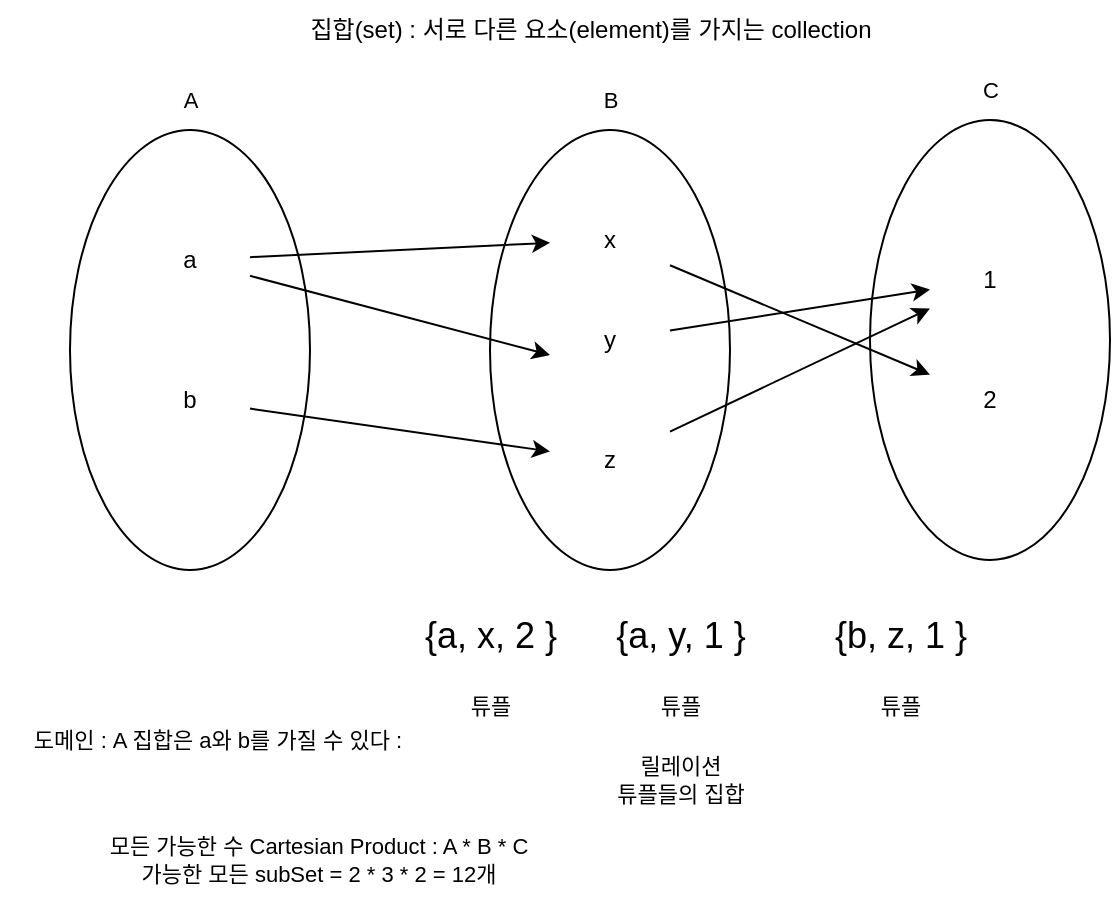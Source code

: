 <mxfile version="24.2.8" type="device" pages="2">
  <diagram name="페이지-1" id="uxXZYZAL2V1OAAS39oj9">
    <mxGraphModel dx="866" dy="486" grid="1" gridSize="10" guides="1" tooltips="1" connect="1" arrows="1" fold="1" page="1" pageScale="1" pageWidth="827" pageHeight="1169" math="0" shadow="0">
      <root>
        <mxCell id="0" />
        <mxCell id="1" parent="0" />
        <mxCell id="AgHyKf5rVgh-X_EJSCIL-11" value="" style="ellipse;whiteSpace=wrap;html=1;" vertex="1" parent="1">
          <mxGeometry x="570" y="115" width="120" height="220" as="geometry" />
        </mxCell>
        <mxCell id="AgHyKf5rVgh-X_EJSCIL-1" value="" style="ellipse;whiteSpace=wrap;html=1;" vertex="1" parent="1">
          <mxGeometry x="170" y="120" width="120" height="220" as="geometry" />
        </mxCell>
        <mxCell id="AgHyKf5rVgh-X_EJSCIL-2" value="" style="ellipse;whiteSpace=wrap;html=1;" vertex="1" parent="1">
          <mxGeometry x="380" y="120" width="120" height="220" as="geometry" />
        </mxCell>
        <mxCell id="AgHyKf5rVgh-X_EJSCIL-8" style="rounded=0;orthogonalLoop=1;jettySize=auto;html=1;" edge="1" parent="1" source="AgHyKf5rVgh-X_EJSCIL-3" target="AgHyKf5rVgh-X_EJSCIL-5">
          <mxGeometry relative="1" as="geometry" />
        </mxCell>
        <mxCell id="AgHyKf5rVgh-X_EJSCIL-16" style="edgeStyle=none;rounded=0;orthogonalLoop=1;jettySize=auto;html=1;entryX=0;entryY=0.75;entryDx=0;entryDy=0;strokeColor=default;align=center;verticalAlign=middle;fontFamily=Helvetica;fontSize=11;fontColor=default;labelBackgroundColor=default;endArrow=classic;" edge="1" parent="1" source="AgHyKf5rVgh-X_EJSCIL-3" target="AgHyKf5rVgh-X_EJSCIL-6">
          <mxGeometry relative="1" as="geometry" />
        </mxCell>
        <mxCell id="AgHyKf5rVgh-X_EJSCIL-3" value="a" style="text;html=1;align=center;verticalAlign=middle;whiteSpace=wrap;rounded=0;" vertex="1" parent="1">
          <mxGeometry x="200" y="170" width="60" height="30" as="geometry" />
        </mxCell>
        <mxCell id="AgHyKf5rVgh-X_EJSCIL-9" style="rounded=0;orthogonalLoop=1;jettySize=auto;html=1;" edge="1" parent="1" source="AgHyKf5rVgh-X_EJSCIL-4" target="AgHyKf5rVgh-X_EJSCIL-7">
          <mxGeometry relative="1" as="geometry" />
        </mxCell>
        <mxCell id="AgHyKf5rVgh-X_EJSCIL-4" value="b" style="text;html=1;align=center;verticalAlign=middle;whiteSpace=wrap;rounded=0;" vertex="1" parent="1">
          <mxGeometry x="200" y="240" width="60" height="30" as="geometry" />
        </mxCell>
        <mxCell id="AgHyKf5rVgh-X_EJSCIL-14" style="rounded=0;orthogonalLoop=1;jettySize=auto;html=1;" edge="1" parent="1" source="AgHyKf5rVgh-X_EJSCIL-5" target="AgHyKf5rVgh-X_EJSCIL-13">
          <mxGeometry relative="1" as="geometry" />
        </mxCell>
        <mxCell id="AgHyKf5rVgh-X_EJSCIL-5" value="x" style="text;html=1;align=center;verticalAlign=middle;whiteSpace=wrap;rounded=0;" vertex="1" parent="1">
          <mxGeometry x="410" y="160" width="60" height="30" as="geometry" />
        </mxCell>
        <mxCell id="AgHyKf5rVgh-X_EJSCIL-17" style="edgeStyle=none;rounded=0;orthogonalLoop=1;jettySize=auto;html=1;strokeColor=default;align=center;verticalAlign=middle;fontFamily=Helvetica;fontSize=11;fontColor=default;labelBackgroundColor=default;endArrow=classic;" edge="1" parent="1" source="AgHyKf5rVgh-X_EJSCIL-6" target="AgHyKf5rVgh-X_EJSCIL-12">
          <mxGeometry relative="1" as="geometry" />
        </mxCell>
        <mxCell id="AgHyKf5rVgh-X_EJSCIL-6" value="y" style="text;html=1;align=center;verticalAlign=middle;whiteSpace=wrap;rounded=0;" vertex="1" parent="1">
          <mxGeometry x="410" y="210" width="60" height="30" as="geometry" />
        </mxCell>
        <mxCell id="AgHyKf5rVgh-X_EJSCIL-15" style="rounded=0;orthogonalLoop=1;jettySize=auto;html=1;" edge="1" parent="1" source="AgHyKf5rVgh-X_EJSCIL-7" target="AgHyKf5rVgh-X_EJSCIL-12">
          <mxGeometry relative="1" as="geometry" />
        </mxCell>
        <mxCell id="AgHyKf5rVgh-X_EJSCIL-7" value="z" style="text;html=1;align=center;verticalAlign=middle;whiteSpace=wrap;rounded=0;" vertex="1" parent="1">
          <mxGeometry x="410" y="270" width="60" height="30" as="geometry" />
        </mxCell>
        <mxCell id="AgHyKf5rVgh-X_EJSCIL-10" value="집합(set) : 서로 다른 요소(element)를 가지는 collection" style="text;html=1;align=center;verticalAlign=middle;resizable=0;points=[];autosize=1;strokeColor=none;fillColor=none;" vertex="1" parent="1">
          <mxGeometry x="270" y="55" width="320" height="30" as="geometry" />
        </mxCell>
        <mxCell id="AgHyKf5rVgh-X_EJSCIL-12" value="1" style="text;html=1;align=center;verticalAlign=middle;whiteSpace=wrap;rounded=0;" vertex="1" parent="1">
          <mxGeometry x="600" y="180" width="60" height="30" as="geometry" />
        </mxCell>
        <mxCell id="AgHyKf5rVgh-X_EJSCIL-13" value="2" style="text;html=1;align=center;verticalAlign=middle;whiteSpace=wrap;rounded=0;" vertex="1" parent="1">
          <mxGeometry x="600" y="240" width="60" height="30" as="geometry" />
        </mxCell>
        <mxCell id="AgHyKf5rVgh-X_EJSCIL-18" value="&lt;font style=&quot;font-size: 18px;&quot;&gt;{a, x, 2 }&lt;/font&gt;" style="text;html=1;align=center;verticalAlign=middle;resizable=0;points=[];autosize=1;strokeColor=none;fillColor=none;fontFamily=Helvetica;fontSize=11;fontColor=default;labelBackgroundColor=default;" vertex="1" parent="1">
          <mxGeometry x="335" y="353" width="90" height="40" as="geometry" />
        </mxCell>
        <mxCell id="AgHyKf5rVgh-X_EJSCIL-19" value="&lt;font style=&quot;font-size: 18px;&quot;&gt;{a, y, 1 }&lt;/font&gt;" style="text;html=1;align=center;verticalAlign=middle;resizable=0;points=[];autosize=1;strokeColor=none;fillColor=none;fontFamily=Helvetica;fontSize=11;fontColor=default;labelBackgroundColor=default;" vertex="1" parent="1">
          <mxGeometry x="430" y="353" width="90" height="40" as="geometry" />
        </mxCell>
        <mxCell id="AgHyKf5rVgh-X_EJSCIL-20" value="&lt;font style=&quot;font-size: 18px;&quot;&gt;{b, z, 1 }&lt;/font&gt;" style="text;html=1;align=center;verticalAlign=middle;resizable=0;points=[];autosize=1;strokeColor=none;fillColor=none;fontFamily=Helvetica;fontSize=11;fontColor=default;labelBackgroundColor=default;" vertex="1" parent="1">
          <mxGeometry x="540" y="353" width="90" height="40" as="geometry" />
        </mxCell>
        <mxCell id="AgHyKf5rVgh-X_EJSCIL-21" value="튜플" style="text;html=1;align=center;verticalAlign=middle;resizable=0;points=[];autosize=1;strokeColor=none;fillColor=none;fontFamily=Helvetica;fontSize=11;fontColor=default;labelBackgroundColor=default;" vertex="1" parent="1">
          <mxGeometry x="355" y="393" width="50" height="30" as="geometry" />
        </mxCell>
        <mxCell id="AgHyKf5rVgh-X_EJSCIL-22" value="튜플" style="text;html=1;align=center;verticalAlign=middle;resizable=0;points=[];autosize=1;strokeColor=none;fillColor=none;fontFamily=Helvetica;fontSize=11;fontColor=default;labelBackgroundColor=default;" vertex="1" parent="1">
          <mxGeometry x="450" y="393" width="50" height="30" as="geometry" />
        </mxCell>
        <mxCell id="AgHyKf5rVgh-X_EJSCIL-23" value="튜플" style="text;html=1;align=center;verticalAlign=middle;resizable=0;points=[];autosize=1;strokeColor=none;fillColor=none;fontFamily=Helvetica;fontSize=11;fontColor=default;labelBackgroundColor=default;" vertex="1" parent="1">
          <mxGeometry x="560" y="393" width="50" height="30" as="geometry" />
        </mxCell>
        <mxCell id="AgHyKf5rVgh-X_EJSCIL-24" value="릴레이션&lt;div&gt;튜플들의 집합&lt;/div&gt;" style="text;html=1;align=center;verticalAlign=middle;resizable=0;points=[];autosize=1;strokeColor=none;fillColor=none;fontFamily=Helvetica;fontSize=11;fontColor=default;labelBackgroundColor=default;" vertex="1" parent="1">
          <mxGeometry x="430" y="425" width="90" height="40" as="geometry" />
        </mxCell>
        <mxCell id="AgHyKf5rVgh-X_EJSCIL-25" value="A" style="text;html=1;align=center;verticalAlign=middle;resizable=0;points=[];autosize=1;strokeColor=none;fillColor=none;fontFamily=Helvetica;fontSize=11;fontColor=default;labelBackgroundColor=default;" vertex="1" parent="1">
          <mxGeometry x="215" y="90" width="30" height="30" as="geometry" />
        </mxCell>
        <mxCell id="AgHyKf5rVgh-X_EJSCIL-26" value="B" style="text;html=1;align=center;verticalAlign=middle;resizable=0;points=[];autosize=1;strokeColor=none;fillColor=none;fontFamily=Helvetica;fontSize=11;fontColor=default;labelBackgroundColor=default;" vertex="1" parent="1">
          <mxGeometry x="425" y="90" width="30" height="30" as="geometry" />
        </mxCell>
        <mxCell id="AgHyKf5rVgh-X_EJSCIL-27" value="C" style="text;html=1;align=center;verticalAlign=middle;resizable=0;points=[];autosize=1;strokeColor=none;fillColor=none;fontFamily=Helvetica;fontSize=11;fontColor=default;labelBackgroundColor=default;" vertex="1" parent="1">
          <mxGeometry x="615" y="85" width="30" height="30" as="geometry" />
        </mxCell>
        <mxCell id="AgHyKf5rVgh-X_EJSCIL-28" value="도메인 : A 집합은 a와 b를 가질 수 있다 :&amp;nbsp;" style="text;html=1;align=center;verticalAlign=middle;resizable=0;points=[];autosize=1;strokeColor=none;fillColor=none;fontFamily=Helvetica;fontSize=11;fontColor=default;labelBackgroundColor=default;" vertex="1" parent="1">
          <mxGeometry x="135" y="410" width="220" height="30" as="geometry" />
        </mxCell>
        <mxCell id="AgHyKf5rVgh-X_EJSCIL-29" value="모든 가능한 수 Cartesian Product : A * B * C&lt;div&gt;가능한 모든 subSet = 2 * 3 * 2 = 12개&lt;/div&gt;" style="text;html=1;align=center;verticalAlign=middle;resizable=0;points=[];autosize=1;strokeColor=none;fillColor=none;fontFamily=Helvetica;fontSize=11;fontColor=default;labelBackgroundColor=default;" vertex="1" parent="1">
          <mxGeometry x="174" y="465" width="240" height="40" as="geometry" />
        </mxCell>
      </root>
    </mxGraphModel>
  </diagram>
  <diagram id="FKb3p90tB1xmqN6ukeLL" name="페이지-2">
    <mxGraphModel dx="597" dy="335" grid="1" gridSize="10" guides="1" tooltips="1" connect="1" arrows="1" fold="1" page="1" pageScale="1" pageWidth="827" pageHeight="1169" math="0" shadow="0">
      <root>
        <mxCell id="0" />
        <mxCell id="1" parent="0" />
        <mxCell id="eO9cIS7EVOk_Mr8Mowod-1" value="" style="ellipse;whiteSpace=wrap;html=1;" vertex="1" parent="1">
          <mxGeometry x="570" y="115" width="120" height="220" as="geometry" />
        </mxCell>
        <mxCell id="eO9cIS7EVOk_Mr8Mowod-2" value="" style="ellipse;whiteSpace=wrap;html=1;" vertex="1" parent="1">
          <mxGeometry x="170" y="120" width="120" height="220" as="geometry" />
        </mxCell>
        <mxCell id="eO9cIS7EVOk_Mr8Mowod-3" value="" style="ellipse;whiteSpace=wrap;html=1;" vertex="1" parent="1">
          <mxGeometry x="380" y="120" width="120" height="220" as="geometry" />
        </mxCell>
        <mxCell id="eO9cIS7EVOk_Mr8Mowod-4" style="rounded=0;orthogonalLoop=1;jettySize=auto;html=1;" edge="1" parent="1" source="eO9cIS7EVOk_Mr8Mowod-6" target="eO9cIS7EVOk_Mr8Mowod-10">
          <mxGeometry relative="1" as="geometry" />
        </mxCell>
        <mxCell id="eO9cIS7EVOk_Mr8Mowod-5" style="edgeStyle=none;rounded=0;orthogonalLoop=1;jettySize=auto;html=1;entryX=0;entryY=0.75;entryDx=0;entryDy=0;strokeColor=default;align=center;verticalAlign=middle;fontFamily=Helvetica;fontSize=11;fontColor=default;labelBackgroundColor=default;endArrow=classic;" edge="1" parent="1" source="eO9cIS7EVOk_Mr8Mowod-6" target="eO9cIS7EVOk_Mr8Mowod-12">
          <mxGeometry relative="1" as="geometry" />
        </mxCell>
        <mxCell id="eO9cIS7EVOk_Mr8Mowod-6" value="홍보팀" style="text;html=1;align=center;verticalAlign=middle;whiteSpace=wrap;rounded=0;" vertex="1" parent="1">
          <mxGeometry x="200" y="170" width="60" height="30" as="geometry" />
        </mxCell>
        <mxCell id="eO9cIS7EVOk_Mr8Mowod-7" style="rounded=0;orthogonalLoop=1;jettySize=auto;html=1;" edge="1" parent="1" source="eO9cIS7EVOk_Mr8Mowod-8" target="eO9cIS7EVOk_Mr8Mowod-14">
          <mxGeometry relative="1" as="geometry" />
        </mxCell>
        <mxCell id="eO9cIS7EVOk_Mr8Mowod-8" value="개발팀" style="text;html=1;align=center;verticalAlign=middle;whiteSpace=wrap;rounded=0;" vertex="1" parent="1">
          <mxGeometry x="200" y="240" width="60" height="30" as="geometry" />
        </mxCell>
        <mxCell id="eO9cIS7EVOk_Mr8Mowod-9" style="rounded=0;orthogonalLoop=1;jettySize=auto;html=1;" edge="1" parent="1" source="eO9cIS7EVOk_Mr8Mowod-10" target="eO9cIS7EVOk_Mr8Mowod-16">
          <mxGeometry relative="1" as="geometry" />
        </mxCell>
        <mxCell id="eO9cIS7EVOk_Mr8Mowod-10" value="홍길동" style="text;html=1;align=center;verticalAlign=middle;whiteSpace=wrap;rounded=0;" vertex="1" parent="1">
          <mxGeometry x="410" y="160" width="60" height="30" as="geometry" />
        </mxCell>
        <mxCell id="eO9cIS7EVOk_Mr8Mowod-11" style="edgeStyle=none;rounded=0;orthogonalLoop=1;jettySize=auto;html=1;strokeColor=default;align=center;verticalAlign=middle;fontFamily=Helvetica;fontSize=11;fontColor=default;labelBackgroundColor=default;endArrow=classic;" edge="1" parent="1" source="eO9cIS7EVOk_Mr8Mowod-12" target="eO9cIS7EVOk_Mr8Mowod-15">
          <mxGeometry relative="1" as="geometry" />
        </mxCell>
        <mxCell id="eO9cIS7EVOk_Mr8Mowod-12" value="임꺽정" style="text;html=1;align=center;verticalAlign=middle;whiteSpace=wrap;rounded=0;" vertex="1" parent="1">
          <mxGeometry x="410" y="210" width="60" height="30" as="geometry" />
        </mxCell>
        <mxCell id="eO9cIS7EVOk_Mr8Mowod-13" style="rounded=0;orthogonalLoop=1;jettySize=auto;html=1;" edge="1" parent="1" source="eO9cIS7EVOk_Mr8Mowod-14" target="eO9cIS7EVOk_Mr8Mowod-15">
          <mxGeometry relative="1" as="geometry" />
        </mxCell>
        <mxCell id="eO9cIS7EVOk_Mr8Mowod-14" value="전우치" style="text;html=1;align=center;verticalAlign=middle;whiteSpace=wrap;rounded=0;" vertex="1" parent="1">
          <mxGeometry x="410" y="270" width="60" height="30" as="geometry" />
        </mxCell>
        <mxCell id="eO9cIS7EVOk_Mr8Mowod-15" value="대리" style="text;html=1;align=center;verticalAlign=middle;whiteSpace=wrap;rounded=0;" vertex="1" parent="1">
          <mxGeometry x="600" y="180" width="60" height="30" as="geometry" />
        </mxCell>
        <mxCell id="eO9cIS7EVOk_Mr8Mowod-16" value="과장" style="text;html=1;align=center;verticalAlign=middle;whiteSpace=wrap;rounded=0;" vertex="1" parent="1">
          <mxGeometry x="600" y="240" width="60" height="30" as="geometry" />
        </mxCell>
        <mxCell id="eO9cIS7EVOk_Mr8Mowod-17" value="부서" style="text;html=1;align=center;verticalAlign=middle;resizable=0;points=[];autosize=1;strokeColor=none;fillColor=none;fontFamily=Helvetica;fontSize=11;fontColor=default;labelBackgroundColor=default;" vertex="1" parent="1">
          <mxGeometry x="205" y="90" width="50" height="30" as="geometry" />
        </mxCell>
        <mxCell id="eO9cIS7EVOk_Mr8Mowod-19" value="직급" style="text;html=1;align=center;verticalAlign=middle;resizable=0;points=[];autosize=1;strokeColor=none;fillColor=none;fontFamily=Helvetica;fontSize=11;fontColor=default;labelBackgroundColor=default;" vertex="1" parent="1">
          <mxGeometry x="605" y="85" width="50" height="30" as="geometry" />
        </mxCell>
        <mxCell id="eO9cIS7EVOk_Mr8Mowod-20" value="이름" style="text;html=1;align=center;verticalAlign=middle;resizable=0;points=[];autosize=1;strokeColor=none;fillColor=none;fontFamily=Helvetica;fontSize=11;fontColor=default;labelBackgroundColor=default;" vertex="1" parent="1">
          <mxGeometry x="415" y="88" width="50" height="30" as="geometry" />
        </mxCell>
      </root>
    </mxGraphModel>
  </diagram>
</mxfile>
